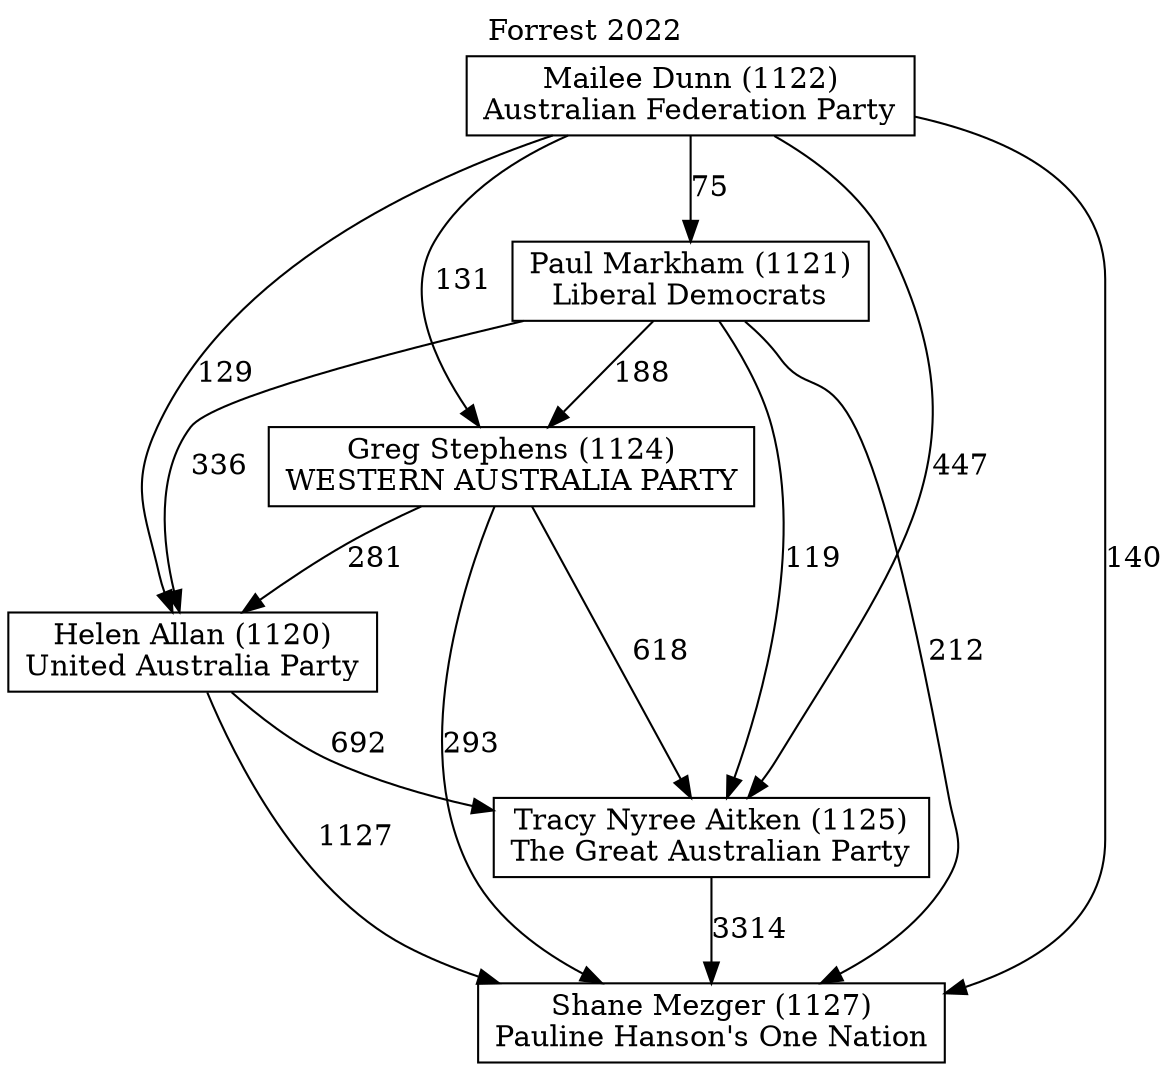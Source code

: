 // House preference flow
digraph "Shane Mezger (1127)_Forrest_2022" {
	graph [label="Forrest 2022" labelloc=t mclimit=10]
	node [shape=box]
	"Helen Allan (1120)" [label="Helen Allan (1120)
United Australia Party"]
	"Greg Stephens (1124)" [label="Greg Stephens (1124)
WESTERN AUSTRALIA PARTY"]
	"Tracy Nyree Aitken (1125)" [label="Tracy Nyree Aitken (1125)
The Great Australian Party"]
	"Mailee Dunn (1122)" [label="Mailee Dunn (1122)
Australian Federation Party"]
	"Shane Mezger (1127)" [label="Shane Mezger (1127)
Pauline Hanson's One Nation"]
	"Paul Markham (1121)" [label="Paul Markham (1121)
Liberal Democrats"]
	"Greg Stephens (1124)" -> "Helen Allan (1120)" [label=281]
	"Greg Stephens (1124)" -> "Shane Mezger (1127)" [label=293]
	"Paul Markham (1121)" -> "Shane Mezger (1127)" [label=212]
	"Mailee Dunn (1122)" -> "Shane Mezger (1127)" [label=140]
	"Paul Markham (1121)" -> "Greg Stephens (1124)" [label=188]
	"Helen Allan (1120)" -> "Shane Mezger (1127)" [label=1127]
	"Paul Markham (1121)" -> "Helen Allan (1120)" [label=336]
	"Paul Markham (1121)" -> "Tracy Nyree Aitken (1125)" [label=119]
	"Helen Allan (1120)" -> "Tracy Nyree Aitken (1125)" [label=692]
	"Mailee Dunn (1122)" -> "Greg Stephens (1124)" [label=131]
	"Tracy Nyree Aitken (1125)" -> "Shane Mezger (1127)" [label=3314]
	"Mailee Dunn (1122)" -> "Tracy Nyree Aitken (1125)" [label=447]
	"Mailee Dunn (1122)" -> "Helen Allan (1120)" [label=129]
	"Greg Stephens (1124)" -> "Tracy Nyree Aitken (1125)" [label=618]
	"Mailee Dunn (1122)" -> "Paul Markham (1121)" [label=75]
}
